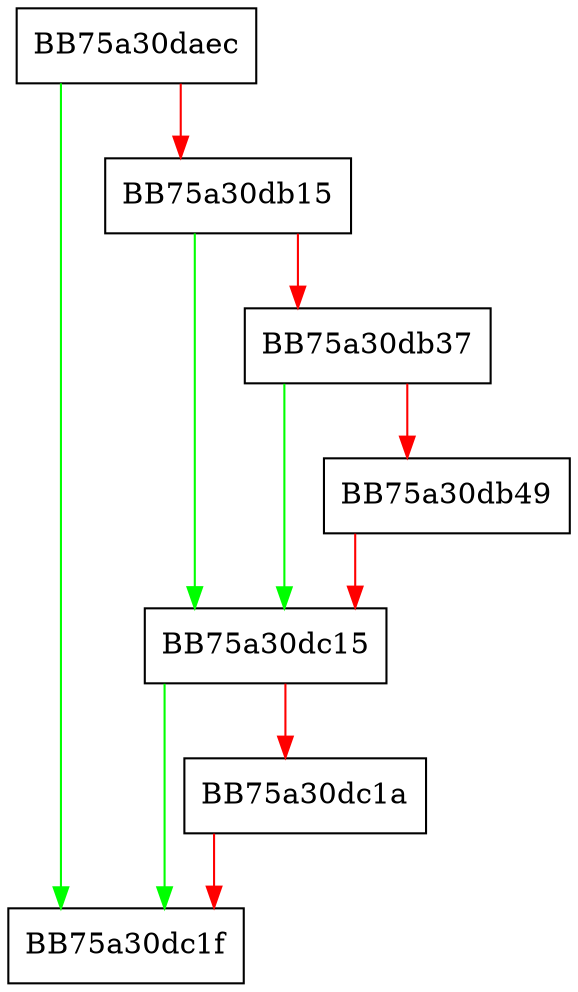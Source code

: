 digraph _read_model {
  node [shape="box"];
  graph [splines=ortho];
  BB75a30daec -> BB75a30dc1f [color="green"];
  BB75a30daec -> BB75a30db15 [color="red"];
  BB75a30db15 -> BB75a30dc15 [color="green"];
  BB75a30db15 -> BB75a30db37 [color="red"];
  BB75a30db37 -> BB75a30dc15 [color="green"];
  BB75a30db37 -> BB75a30db49 [color="red"];
  BB75a30db49 -> BB75a30dc15 [color="red"];
  BB75a30dc15 -> BB75a30dc1f [color="green"];
  BB75a30dc15 -> BB75a30dc1a [color="red"];
  BB75a30dc1a -> BB75a30dc1f [color="red"];
}